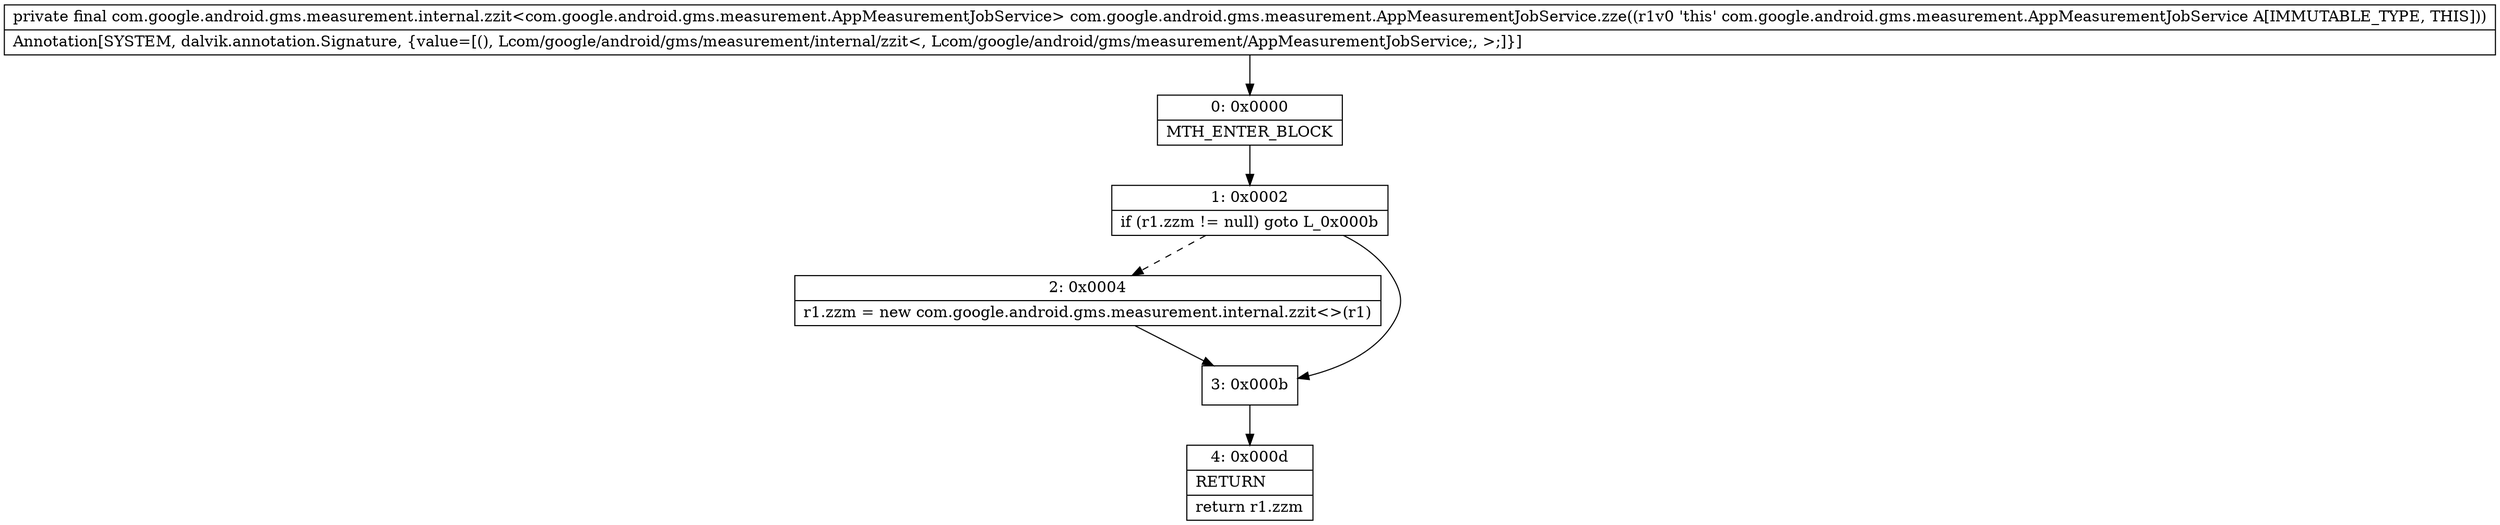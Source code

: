digraph "CFG forcom.google.android.gms.measurement.AppMeasurementJobService.zze()Lcom\/google\/android\/gms\/measurement\/internal\/zzit;" {
Node_0 [shape=record,label="{0\:\ 0x0000|MTH_ENTER_BLOCK\l}"];
Node_1 [shape=record,label="{1\:\ 0x0002|if (r1.zzm != null) goto L_0x000b\l}"];
Node_2 [shape=record,label="{2\:\ 0x0004|r1.zzm = new com.google.android.gms.measurement.internal.zzit\<\>(r1)\l}"];
Node_3 [shape=record,label="{3\:\ 0x000b}"];
Node_4 [shape=record,label="{4\:\ 0x000d|RETURN\l|return r1.zzm\l}"];
MethodNode[shape=record,label="{private final com.google.android.gms.measurement.internal.zzit\<com.google.android.gms.measurement.AppMeasurementJobService\> com.google.android.gms.measurement.AppMeasurementJobService.zze((r1v0 'this' com.google.android.gms.measurement.AppMeasurementJobService A[IMMUTABLE_TYPE, THIS]))  | Annotation[SYSTEM, dalvik.annotation.Signature, \{value=[(), Lcom\/google\/android\/gms\/measurement\/internal\/zzit\<, Lcom\/google\/android\/gms\/measurement\/AppMeasurementJobService;, \>;]\}]\l}"];
MethodNode -> Node_0;
Node_0 -> Node_1;
Node_1 -> Node_2[style=dashed];
Node_1 -> Node_3;
Node_2 -> Node_3;
Node_3 -> Node_4;
}

